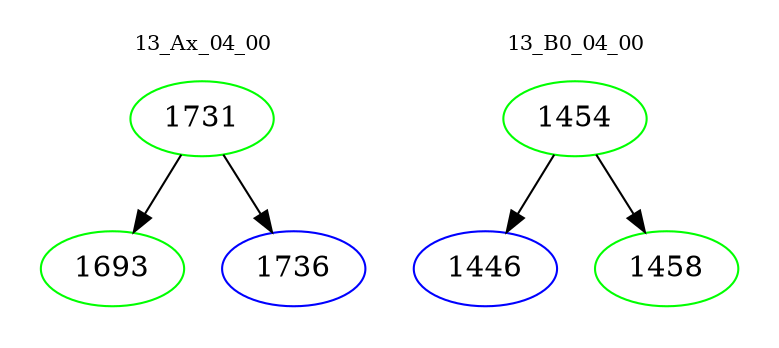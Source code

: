 digraph{
subgraph cluster_0 {
color = white
label = "13_Ax_04_00";
fontsize=10;
T0_1731 [label="1731", color="green"]
T0_1731 -> T0_1693 [color="black"]
T0_1693 [label="1693", color="green"]
T0_1731 -> T0_1736 [color="black"]
T0_1736 [label="1736", color="blue"]
}
subgraph cluster_1 {
color = white
label = "13_B0_04_00";
fontsize=10;
T1_1454 [label="1454", color="green"]
T1_1454 -> T1_1446 [color="black"]
T1_1446 [label="1446", color="blue"]
T1_1454 -> T1_1458 [color="black"]
T1_1458 [label="1458", color="green"]
}
}
